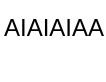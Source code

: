 <mxfile version="24.6.2" type="github">
  <diagram name="Page-1" id="XFIx7qS9XGdZtA_PtzUi">
    <mxGraphModel dx="1418" dy="779" grid="1" gridSize="10" guides="1" tooltips="1" connect="1" arrows="1" fold="1" page="1" pageScale="1" pageWidth="850" pageHeight="1100" math="0" shadow="0">
      <root>
        <mxCell id="0" />
        <mxCell id="1" parent="0" />
        <mxCell id="MnJkxvYRlAvm6v2MHJkW-1" value="AIAIAIAA" style="text;whiteSpace=wrap;html=1;" parent="1" vertex="1">
          <mxGeometry x="40" y="40" width="40" height="40" as="geometry" />
        </mxCell>
      </root>
    </mxGraphModel>
  </diagram>
</mxfile>
